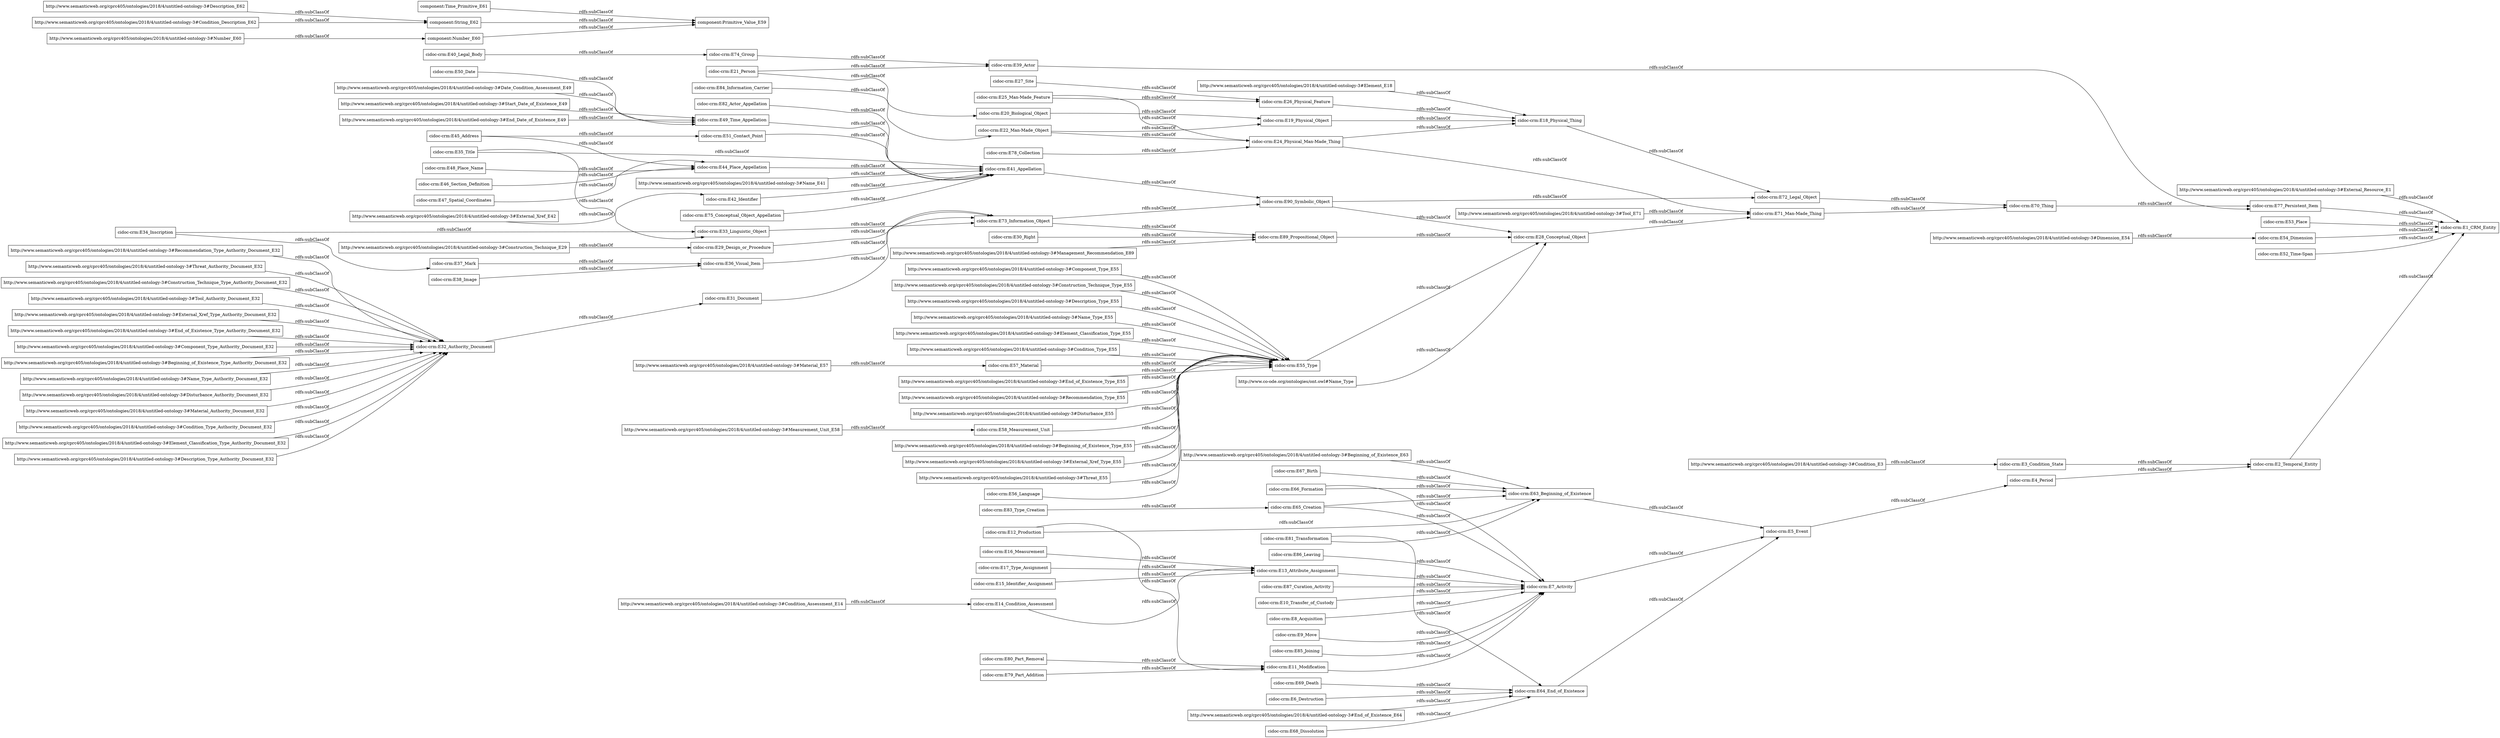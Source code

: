 digraph ar2dtool_diagram { 
rankdir=LR;
size="1000"
node [shape = rectangle, color="black"]; "cidoc-crm:E30_Right" "cidoc-crm:E75_Conceptual_Object_Appellation" "cidoc-crm:E69_Death" "cidoc-crm:E65_Creation" "cidoc-crm:E31_Document" "cidoc-crm:E29_Design_or_Procedure" "http://www.semanticweb.org/cprc405/ontologies/2018/4/untitled-ontology-3#Recommendation_Type_Authority_Document_E32" "cidoc-crm:E83_Type_Creation" "cidoc-crm:E56_Language" "cidoc-crm:E17_Type_Assignment" "http://www.semanticweb.org/cprc405/ontologies/2018/4/untitled-ontology-3#Component_Type_E55" "http://www.semanticweb.org/cprc405/ontologies/2018/4/untitled-ontology-3#Threat_Authority_Document_E32" "cidoc-crm:E67_Birth" "http://www.semanticweb.org/cprc405/ontologies/2018/4/untitled-ontology-3#Material_E57" "cidoc-crm:E10_Transfer_of_Custody" "cidoc-crm:E82_Actor_Appellation" "cidoc-crm:E32_Authority_Document" "http://www.semanticweb.org/cprc405/ontologies/2018/4/untitled-ontology-3#Date_Condition_Assessment_E49" "cidoc-crm:E47_Spatial_Coordinates" "cidoc-crm:E51_Contact_Point" "http://www.semanticweb.org/cprc405/ontologies/2018/4/untitled-ontology-3#Construction_Technique_Type_Authority_Document_E32" "http://www.semanticweb.org/cprc405/ontologies/2018/4/untitled-ontology-3#External_Resource_E1" "cidoc-crm:E71_Man-Made_Thing" "cidoc-crm:E48_Place_Name" "http://www.semanticweb.org/cprc405/ontologies/2018/4/untitled-ontology-3#Dimension_E54" "cidoc-crm:E4_Period" "cidoc-crm:E77_Persistent_Item" "http://www.semanticweb.org/cprc405/ontologies/2018/4/untitled-ontology-3#Management_Recommendation_E89" "cidoc-crm:E8_Acquisition" "component:Primitive_Value_E59" "cidoc-crm:E66_Formation" "cidoc-crm:E63_Beginning_of_Existence" "cidoc-crm:E49_Time_Appellation" "http://www.semanticweb.org/cprc405/ontologies/2018/4/untitled-ontology-3#Construction_Technique_Type_E55" "cidoc-crm:E25_Man-Made_Feature" "http://www.semanticweb.org/cprc405/ontologies/2018/4/untitled-ontology-3#Construction_Technique_E29" "cidoc-crm:E44_Place_Appellation" "http://www.semanticweb.org/cprc405/ontologies/2018/4/untitled-ontology-3#Description_Type_E55" "http://www.semanticweb.org/cprc405/ontologies/2018/4/untitled-ontology-3#Tool_Authority_Document_E32" "cidoc-crm:E74_Group" "cidoc-crm:E73_Information_Object" "cidoc-crm:E7_Activity" "cidoc-crm:E90_Symbolic_Object" "http://www.semanticweb.org/cprc405/ontologies/2018/4/untitled-ontology-3#Description_E62" "cidoc-crm:E36_Visual_Item" "http://www.co-ode.org/ontologies/ont.owl#Name_Type" "http://www.semanticweb.org/cprc405/ontologies/2018/4/untitled-ontology-3#External_Xref_Type_Authority_Document_E32" "cidoc-crm:E70_Thing" "cidoc-crm:E9_Move" "cidoc-crm:E27_Site" "http://www.semanticweb.org/cprc405/ontologies/2018/4/untitled-ontology-3#Start_Date_of_Existence_E49" "cidoc-crm:E46_Section_Definition" "http://www.semanticweb.org/cprc405/ontologies/2018/4/untitled-ontology-3#Name_Type_E55" "cidoc-crm:E28_Conceptual_Object" "cidoc-crm:E12_Production" "cidoc-crm:E53_Place" "cidoc-crm:E3_Condition_State" "http://www.semanticweb.org/cprc405/ontologies/2018/4/untitled-ontology-3#Condition_Description_E62" "cidoc-crm:E80_Part_Removal" "http://www.semanticweb.org/cprc405/ontologies/2018/4/untitled-ontology-3#Element_Classification_Type_E55" "http://www.semanticweb.org/cprc405/ontologies/2018/4/untitled-ontology-3#End_of_Existence_Type_Authority_Document_E32" "http://www.semanticweb.org/cprc405/ontologies/2018/4/untitled-ontology-3#Component_Type_Authority_Document_E32" "cidoc-crm:E21_Person" "http://www.semanticweb.org/cprc405/ontologies/2018/4/untitled-ontology-3#Condition_E3" "cidoc-crm:E78_Collection" "http://www.semanticweb.org/cprc405/ontologies/2018/4/untitled-ontology-3#Condition_Type_E55" "cidoc-crm:E85_Joining" "cidoc-crm:E54_Dimension" "cidoc-crm:E6_Destruction" "cidoc-crm:E11_Modification" "cidoc-crm:E37_Mark" "http://www.semanticweb.org/cprc405/ontologies/2018/4/untitled-ontology-3#End_Date_of_Existence_E49" "http://www.semanticweb.org/cprc405/ontologies/2018/4/untitled-ontology-3#Beginning_of_Existence_Type_Authority_Document_E32" "cidoc-crm:E86_Leaving" "http://www.semanticweb.org/cprc405/ontologies/2018/4/untitled-ontology-3#Element_E18" "cidoc-crm:E89_Propositional_Object" "cidoc-crm:E72_Legal_Object" "http://www.semanticweb.org/cprc405/ontologies/2018/4/untitled-ontology-3#Measurement_Unit_E58" "http://www.semanticweb.org/cprc405/ontologies/2018/4/untitled-ontology-3#Condition_Assessment_E14" "cidoc-crm:E79_Part_Addition" "cidoc-crm:E64_End_of_Existence" "cidoc-crm:E52_Time-Span" "http://www.semanticweb.org/cprc405/ontologies/2018/4/untitled-ontology-3#Tool_E71" "component:Time_Primitive_E61" "http://www.semanticweb.org/cprc405/ontologies/2018/4/untitled-ontology-3#Number_E60" "cidoc-crm:E50_Date" "component:String_E62" "http://www.semanticweb.org/cprc405/ontologies/2018/4/untitled-ontology-3#Name_Type_Authority_Document_E32" "http://www.semanticweb.org/cprc405/ontologies/2018/4/untitled-ontology-3#End_of_Existence_E64" "cidoc-crm:E57_Material" "cidoc-crm:E34_Inscription" "cidoc-crm:E35_Title" "http://www.semanticweb.org/cprc405/ontologies/2018/4/untitled-ontology-3#End_of_Existence_Type_E55" "http://www.semanticweb.org/cprc405/ontologies/2018/4/untitled-ontology-3#Recommendation_Type_E55" "http://www.semanticweb.org/cprc405/ontologies/2018/4/untitled-ontology-3#External_Xref_E42" "cidoc-crm:E13_Attribute_Assignment" "http://www.semanticweb.org/cprc405/ontologies/2018/4/untitled-ontology-3#Disturbance_Authority_Document_E32" "http://www.semanticweb.org/cprc405/ontologies/2018/4/untitled-ontology-3#Disturbance_E55" "cidoc-crm:E33_Linguistic_Object" "cidoc-crm:E15_Identifier_Assignment" "cidoc-crm:E58_Measurement_Unit" "cidoc-crm:E14_Condition_Assessment" "cidoc-crm:E16_Measurement" "cidoc-crm:E41_Appellation" "cidoc-crm:E18_Physical_Thing" "cidoc-crm:E55_Type" "cidoc-crm:E81_Transformation" "http://www.semanticweb.org/cprc405/ontologies/2018/4/untitled-ontology-3#Beginning_of_Existence_Type_E55" "cidoc-crm:E87_Curation_Activity" "http://www.semanticweb.org/cprc405/ontologies/2018/4/untitled-ontology-3#Beginning_of_Existence_E63" "cidoc-crm:E22_Man-Made_Object" "http://www.semanticweb.org/cprc405/ontologies/2018/4/untitled-ontology-3#Material_Authority_Document_E32" "cidoc-crm:E20_Biological_Object" "cidoc-crm:E38_Image" "component:Number_E60" "cidoc-crm:E2_Temporal_Entity" "http://www.semanticweb.org/cprc405/ontologies/2018/4/untitled-ontology-3#External_Xref_Type_E55" "cidoc-crm:E5_Event" "http://www.semanticweb.org/cprc405/ontologies/2018/4/untitled-ontology-3#Threat_E55" "cidoc-crm:E26_Physical_Feature" "cidoc-crm:E40_Legal_Body" "cidoc-crm:E1_CRM_Entity" "http://www.semanticweb.org/cprc405/ontologies/2018/4/untitled-ontology-3#Condition_Type_Authority_Document_E32" "cidoc-crm:E24_Physical_Man-Made_Thing" "cidoc-crm:E45_Address" "cidoc-crm:E39_Actor" "http://www.semanticweb.org/cprc405/ontologies/2018/4/untitled-ontology-3#Name_E41" "cidoc-crm:E84_Information_Carrier" "cidoc-crm:E68_Dissolution" "http://www.semanticweb.org/cprc405/ontologies/2018/4/untitled-ontology-3#Element_Classification_Type_Authority_Document_E32" "cidoc-crm:E42_Identifier" "http://www.semanticweb.org/cprc405/ontologies/2018/4/untitled-ontology-3#Description_Type_Authority_Document_E32" "cidoc-crm:E19_Physical_Object" ; /*classes style*/
	"cidoc-crm:E78_Collection" -> "cidoc-crm:E24_Physical_Man-Made_Thing" [ label = "rdfs:subClassOf" ];
	"component:Time_Primitive_E61" -> "component:Primitive_Value_E59" [ label = "rdfs:subClassOf" ];
	"cidoc-crm:E75_Conceptual_Object_Appellation" -> "cidoc-crm:E41_Appellation" [ label = "rdfs:subClassOf" ];
	"cidoc-crm:E18_Physical_Thing" -> "cidoc-crm:E72_Legal_Object" [ label = "rdfs:subClassOf" ];
	"cidoc-crm:E49_Time_Appellation" -> "cidoc-crm:E41_Appellation" [ label = "rdfs:subClassOf" ];
	"http://www.semanticweb.org/cprc405/ontologies/2018/4/untitled-ontology-3#Description_E62" -> "component:String_E62" [ label = "rdfs:subClassOf" ];
	"http://www.semanticweb.org/cprc405/ontologies/2018/4/untitled-ontology-3#Element_E18" -> "cidoc-crm:E18_Physical_Thing" [ label = "rdfs:subClassOf" ];
	"cidoc-crm:E6_Destruction" -> "cidoc-crm:E64_End_of_Existence" [ label = "rdfs:subClassOf" ];
	"cidoc-crm:E73_Information_Object" -> "cidoc-crm:E89_Propositional_Object" [ label = "rdfs:subClassOf" ];
	"cidoc-crm:E73_Information_Object" -> "cidoc-crm:E90_Symbolic_Object" [ label = "rdfs:subClassOf" ];
	"cidoc-crm:E11_Modification" -> "cidoc-crm:E7_Activity" [ label = "rdfs:subClassOf" ];
	"http://www.semanticweb.org/cprc405/ontologies/2018/4/untitled-ontology-3#Beginning_of_Existence_Type_Authority_Document_E32" -> "cidoc-crm:E32_Authority_Document" [ label = "rdfs:subClassOf" ];
	"http://www.semanticweb.org/cprc405/ontologies/2018/4/untitled-ontology-3#Description_Type_Authority_Document_E32" -> "cidoc-crm:E32_Authority_Document" [ label = "rdfs:subClassOf" ];
	"cidoc-crm:E53_Place" -> "cidoc-crm:E1_CRM_Entity" [ label = "rdfs:subClassOf" ];
	"cidoc-crm:E28_Conceptual_Object" -> "cidoc-crm:E71_Man-Made_Thing" [ label = "rdfs:subClassOf" ];
	"cidoc-crm:E31_Document" -> "cidoc-crm:E73_Information_Object" [ label = "rdfs:subClassOf" ];
	"http://www.co-ode.org/ontologies/ont.owl#Name_Type" -> "cidoc-crm:E28_Conceptual_Object" [ label = "rdfs:subClassOf" ];
	"cidoc-crm:E39_Actor" -> "cidoc-crm:E77_Persistent_Item" [ label = "rdfs:subClassOf" ];
	"http://www.semanticweb.org/cprc405/ontologies/2018/4/untitled-ontology-3#Name_E41" -> "cidoc-crm:E41_Appellation" [ label = "rdfs:subClassOf" ];
	"http://www.semanticweb.org/cprc405/ontologies/2018/4/untitled-ontology-3#Construction_Technique_Type_Authority_Document_E32" -> "cidoc-crm:E32_Authority_Document" [ label = "rdfs:subClassOf" ];
	"http://www.semanticweb.org/cprc405/ontologies/2018/4/untitled-ontology-3#Measurement_Unit_E58" -> "cidoc-crm:E58_Measurement_Unit" [ label = "rdfs:subClassOf" ];
	"cidoc-crm:E72_Legal_Object" -> "cidoc-crm:E70_Thing" [ label = "rdfs:subClassOf" ];
	"cidoc-crm:E84_Information_Carrier" -> "cidoc-crm:E22_Man-Made_Object" [ label = "rdfs:subClassOf" ];
	"http://www.semanticweb.org/cprc405/ontologies/2018/4/untitled-ontology-3#End_of_Existence_Type_Authority_Document_E32" -> "cidoc-crm:E32_Authority_Document" [ label = "rdfs:subClassOf" ];
	"cidoc-crm:E22_Man-Made_Object" -> "cidoc-crm:E24_Physical_Man-Made_Thing" [ label = "rdfs:subClassOf" ];
	"cidoc-crm:E22_Man-Made_Object" -> "cidoc-crm:E19_Physical_Object" [ label = "rdfs:subClassOf" ];
	"http://www.semanticweb.org/cprc405/ontologies/2018/4/untitled-ontology-3#Management_Recommendation_E89" -> "cidoc-crm:E89_Propositional_Object" [ label = "rdfs:subClassOf" ];
	"http://www.semanticweb.org/cprc405/ontologies/2018/4/untitled-ontology-3#Component_Type_E55" -> "cidoc-crm:E55_Type" [ label = "rdfs:subClassOf" ];
	"http://www.semanticweb.org/cprc405/ontologies/2018/4/untitled-ontology-3#End_of_Existence_Type_E55" -> "cidoc-crm:E55_Type" [ label = "rdfs:subClassOf" ];
	"cidoc-crm:E36_Visual_Item" -> "cidoc-crm:E73_Information_Object" [ label = "rdfs:subClassOf" ];
	"cidoc-crm:E5_Event" -> "cidoc-crm:E4_Period" [ label = "rdfs:subClassOf" ];
	"cidoc-crm:E90_Symbolic_Object" -> "cidoc-crm:E72_Legal_Object" [ label = "rdfs:subClassOf" ];
	"cidoc-crm:E90_Symbolic_Object" -> "cidoc-crm:E28_Conceptual_Object" [ label = "rdfs:subClassOf" ];
	"cidoc-crm:E48_Place_Name" -> "cidoc-crm:E44_Place_Appellation" [ label = "rdfs:subClassOf" ];
	"cidoc-crm:E8_Acquisition" -> "cidoc-crm:E7_Activity" [ label = "rdfs:subClassOf" ];
	"http://www.semanticweb.org/cprc405/ontologies/2018/4/untitled-ontology-3#Disturbance_Authority_Document_E32" -> "cidoc-crm:E32_Authority_Document" [ label = "rdfs:subClassOf" ];
	"cidoc-crm:E81_Transformation" -> "cidoc-crm:E63_Beginning_of_Existence" [ label = "rdfs:subClassOf" ];
	"cidoc-crm:E81_Transformation" -> "cidoc-crm:E64_End_of_Existence" [ label = "rdfs:subClassOf" ];
	"http://www.semanticweb.org/cprc405/ontologies/2018/4/untitled-ontology-3#Threat_E55" -> "cidoc-crm:E55_Type" [ label = "rdfs:subClassOf" ];
	"http://www.semanticweb.org/cprc405/ontologies/2018/4/untitled-ontology-3#Dimension_E54" -> "cidoc-crm:E54_Dimension" [ label = "rdfs:subClassOf" ];
	"cidoc-crm:E67_Birth" -> "cidoc-crm:E63_Beginning_of_Existence" [ label = "rdfs:subClassOf" ];
	"http://www.semanticweb.org/cprc405/ontologies/2018/4/untitled-ontology-3#End_of_Existence_E64" -> "cidoc-crm:E64_End_of_Existence" [ label = "rdfs:subClassOf" ];
	"cidoc-crm:E13_Attribute_Assignment" -> "cidoc-crm:E7_Activity" [ label = "rdfs:subClassOf" ];
	"cidoc-crm:E57_Material" -> "cidoc-crm:E55_Type" [ label = "rdfs:subClassOf" ];
	"cidoc-crm:E70_Thing" -> "cidoc-crm:E77_Persistent_Item" [ label = "rdfs:subClassOf" ];
	"http://www.semanticweb.org/cprc405/ontologies/2018/4/untitled-ontology-3#External_Xref_E42" -> "cidoc-crm:E42_Identifier" [ label = "rdfs:subClassOf" ];
	"cidoc-crm:E44_Place_Appellation" -> "cidoc-crm:E41_Appellation" [ label = "rdfs:subClassOf" ];
	"http://www.semanticweb.org/cprc405/ontologies/2018/4/untitled-ontology-3#Name_Type_Authority_Document_E32" -> "cidoc-crm:E32_Authority_Document" [ label = "rdfs:subClassOf" ];
	"cidoc-crm:E64_End_of_Existence" -> "cidoc-crm:E5_Event" [ label = "rdfs:subClassOf" ];
	"cidoc-crm:E71_Man-Made_Thing" -> "cidoc-crm:E70_Thing" [ label = "rdfs:subClassOf" ];
	"http://www.semanticweb.org/cprc405/ontologies/2018/4/untitled-ontology-3#Recommendation_Type_Authority_Document_E32" -> "cidoc-crm:E32_Authority_Document" [ label = "rdfs:subClassOf" ];
	"cidoc-crm:E54_Dimension" -> "cidoc-crm:E1_CRM_Entity" [ label = "rdfs:subClassOf" ];
	"http://www.semanticweb.org/cprc405/ontologies/2018/4/untitled-ontology-3#Tool_Authority_Document_E32" -> "cidoc-crm:E32_Authority_Document" [ label = "rdfs:subClassOf" ];
	"cidoc-crm:E38_Image" -> "cidoc-crm:E36_Visual_Item" [ label = "rdfs:subClassOf" ];
	"cidoc-crm:E47_Spatial_Coordinates" -> "cidoc-crm:E44_Place_Appellation" [ label = "rdfs:subClassOf" ];
	"cidoc-crm:E37_Mark" -> "cidoc-crm:E36_Visual_Item" [ label = "rdfs:subClassOf" ];
	"cidoc-crm:E52_Time-Span" -> "cidoc-crm:E1_CRM_Entity" [ label = "rdfs:subClassOf" ];
	"http://www.semanticweb.org/cprc405/ontologies/2018/4/untitled-ontology-3#Condition_Type_Authority_Document_E32" -> "cidoc-crm:E32_Authority_Document" [ label = "rdfs:subClassOf" ];
	"cidoc-crm:E25_Man-Made_Feature" -> "cidoc-crm:E26_Physical_Feature" [ label = "rdfs:subClassOf" ];
	"cidoc-crm:E25_Man-Made_Feature" -> "cidoc-crm:E24_Physical_Man-Made_Thing" [ label = "rdfs:subClassOf" ];
	"cidoc-crm:E10_Transfer_of_Custody" -> "cidoc-crm:E7_Activity" [ label = "rdfs:subClassOf" ];
	"http://www.semanticweb.org/cprc405/ontologies/2018/4/untitled-ontology-3#Condition_Type_E55" -> "cidoc-crm:E55_Type" [ label = "rdfs:subClassOf" ];
	"cidoc-crm:E7_Activity" -> "cidoc-crm:E5_Event" [ label = "rdfs:subClassOf" ];
	"cidoc-crm:E80_Part_Removal" -> "cidoc-crm:E11_Modification" [ label = "rdfs:subClassOf" ];
	"cidoc-crm:E79_Part_Addition" -> "cidoc-crm:E11_Modification" [ label = "rdfs:subClassOf" ];
	"http://www.semanticweb.org/cprc405/ontologies/2018/4/untitled-ontology-3#Construction_Technique_E29" -> "cidoc-crm:E29_Design_or_Procedure" [ label = "rdfs:subClassOf" ];
	"cidoc-crm:E45_Address" -> "cidoc-crm:E51_Contact_Point" [ label = "rdfs:subClassOf" ];
	"cidoc-crm:E45_Address" -> "cidoc-crm:E44_Place_Appellation" [ label = "rdfs:subClassOf" ];
	"cidoc-crm:E29_Design_or_Procedure" -> "cidoc-crm:E73_Information_Object" [ label = "rdfs:subClassOf" ];
	"cidoc-crm:E27_Site" -> "cidoc-crm:E26_Physical_Feature" [ label = "rdfs:subClassOf" ];
	"cidoc-crm:E3_Condition_State" -> "cidoc-crm:E2_Temporal_Entity" [ label = "rdfs:subClassOf" ];
	"cidoc-crm:E55_Type" -> "cidoc-crm:E28_Conceptual_Object" [ label = "rdfs:subClassOf" ];
	"http://www.semanticweb.org/cprc405/ontologies/2018/4/untitled-ontology-3#Threat_Authority_Document_E32" -> "cidoc-crm:E32_Authority_Document" [ label = "rdfs:subClassOf" ];
	"cidoc-crm:E63_Beginning_of_Existence" -> "cidoc-crm:E5_Event" [ label = "rdfs:subClassOf" ];
	"http://www.semanticweb.org/cprc405/ontologies/2018/4/untitled-ontology-3#End_Date_of_Existence_E49" -> "cidoc-crm:E49_Time_Appellation" [ label = "rdfs:subClassOf" ];
	"http://www.semanticweb.org/cprc405/ontologies/2018/4/untitled-ontology-3#Material_E57" -> "cidoc-crm:E57_Material" [ label = "rdfs:subClassOf" ];
	"cidoc-crm:E77_Persistent_Item" -> "cidoc-crm:E1_CRM_Entity" [ label = "rdfs:subClassOf" ];
	"cidoc-crm:E56_Language" -> "cidoc-crm:E55_Type" [ label = "rdfs:subClassOf" ];
	"http://www.semanticweb.org/cprc405/ontologies/2018/4/untitled-ontology-3#Condition_Description_E62" -> "component:String_E62" [ label = "rdfs:subClassOf" ];
	"http://www.semanticweb.org/cprc405/ontologies/2018/4/untitled-ontology-3#External_Resource_E1" -> "cidoc-crm:E1_CRM_Entity" [ label = "rdfs:subClassOf" ];
	"cidoc-crm:E58_Measurement_Unit" -> "cidoc-crm:E55_Type" [ label = "rdfs:subClassOf" ];
	"cidoc-crm:E9_Move" -> "cidoc-crm:E7_Activity" [ label = "rdfs:subClassOf" ];
	"cidoc-crm:E41_Appellation" -> "cidoc-crm:E90_Symbolic_Object" [ label = "rdfs:subClassOf" ];
	"http://www.semanticweb.org/cprc405/ontologies/2018/4/untitled-ontology-3#Date_Condition_Assessment_E49" -> "cidoc-crm:E49_Time_Appellation" [ label = "rdfs:subClassOf" ];
	"http://www.semanticweb.org/cprc405/ontologies/2018/4/untitled-ontology-3#Description_Type_E55" -> "cidoc-crm:E55_Type" [ label = "rdfs:subClassOf" ];
	"http://www.semanticweb.org/cprc405/ontologies/2018/4/untitled-ontology-3#Element_Classification_Type_E55" -> "cidoc-crm:E55_Type" [ label = "rdfs:subClassOf" ];
	"cidoc-crm:E46_Section_Definition" -> "cidoc-crm:E44_Place_Appellation" [ label = "rdfs:subClassOf" ];
	"cidoc-crm:E15_Identifier_Assignment" -> "cidoc-crm:E13_Attribute_Assignment" [ label = "rdfs:subClassOf" ];
	"http://www.semanticweb.org/cprc405/ontologies/2018/4/untitled-ontology-3#Element_Classification_Type_Authority_Document_E32" -> "cidoc-crm:E32_Authority_Document" [ label = "rdfs:subClassOf" ];
	"http://www.semanticweb.org/cprc405/ontologies/2018/4/untitled-ontology-3#External_Xref_Type_Authority_Document_E32" -> "cidoc-crm:E32_Authority_Document" [ label = "rdfs:subClassOf" ];
	"cidoc-crm:E82_Actor_Appellation" -> "cidoc-crm:E41_Appellation" [ label = "rdfs:subClassOf" ];
	"cidoc-crm:E34_Inscription" -> "cidoc-crm:E33_Linguistic_Object" [ label = "rdfs:subClassOf" ];
	"cidoc-crm:E34_Inscription" -> "cidoc-crm:E37_Mark" [ label = "rdfs:subClassOf" ];
	"http://www.semanticweb.org/cprc405/ontologies/2018/4/untitled-ontology-3#Construction_Technique_Type_E55" -> "cidoc-crm:E55_Type" [ label = "rdfs:subClassOf" ];
	"cidoc-crm:E24_Physical_Man-Made_Thing" -> "cidoc-crm:E18_Physical_Thing" [ label = "rdfs:subClassOf" ];
	"cidoc-crm:E24_Physical_Man-Made_Thing" -> "cidoc-crm:E71_Man-Made_Thing" [ label = "rdfs:subClassOf" ];
	"cidoc-crm:E26_Physical_Feature" -> "cidoc-crm:E18_Physical_Thing" [ label = "rdfs:subClassOf" ];
	"cidoc-crm:E20_Biological_Object" -> "cidoc-crm:E19_Physical_Object" [ label = "rdfs:subClassOf" ];
	"cidoc-crm:E74_Group" -> "cidoc-crm:E39_Actor" [ label = "rdfs:subClassOf" ];
	"cidoc-crm:E21_Person" -> "cidoc-crm:E39_Actor" [ label = "rdfs:subClassOf" ];
	"cidoc-crm:E21_Person" -> "cidoc-crm:E20_Biological_Object" [ label = "rdfs:subClassOf" ];
	"cidoc-crm:E40_Legal_Body" -> "cidoc-crm:E74_Group" [ label = "rdfs:subClassOf" ];
	"http://www.semanticweb.org/cprc405/ontologies/2018/4/untitled-ontology-3#Tool_E71" -> "cidoc-crm:E71_Man-Made_Thing" [ label = "rdfs:subClassOf" ];
	"component:String_E62" -> "component:Primitive_Value_E59" [ label = "rdfs:subClassOf" ];
	"http://www.semanticweb.org/cprc405/ontologies/2018/4/untitled-ontology-3#Recommendation_Type_E55" -> "cidoc-crm:E55_Type" [ label = "rdfs:subClassOf" ];
	"cidoc-crm:E14_Condition_Assessment" -> "cidoc-crm:E13_Attribute_Assignment" [ label = "rdfs:subClassOf" ];
	"cidoc-crm:E4_Period" -> "cidoc-crm:E2_Temporal_Entity" [ label = "rdfs:subClassOf" ];
	"cidoc-crm:E30_Right" -> "cidoc-crm:E89_Propositional_Object" [ label = "rdfs:subClassOf" ];
	"cidoc-crm:E19_Physical_Object" -> "cidoc-crm:E18_Physical_Thing" [ label = "rdfs:subClassOf" ];
	"cidoc-crm:E17_Type_Assignment" -> "cidoc-crm:E13_Attribute_Assignment" [ label = "rdfs:subClassOf" ];
	"cidoc-crm:E42_Identifier" -> "cidoc-crm:E41_Appellation" [ label = "rdfs:subClassOf" ];
	"cidoc-crm:E2_Temporal_Entity" -> "cidoc-crm:E1_CRM_Entity" [ label = "rdfs:subClassOf" ];
	"http://www.semanticweb.org/cprc405/ontologies/2018/4/untitled-ontology-3#Number_E60" -> "component:Number_E60" [ label = "rdfs:subClassOf" ];
	"cidoc-crm:E50_Date" -> "cidoc-crm:E49_Time_Appellation" [ label = "rdfs:subClassOf" ];
	"http://www.semanticweb.org/cprc405/ontologies/2018/4/untitled-ontology-3#Beginning_of_Existence_Type_E55" -> "cidoc-crm:E55_Type" [ label = "rdfs:subClassOf" ];
	"http://www.semanticweb.org/cprc405/ontologies/2018/4/untitled-ontology-3#Disturbance_E55" -> "cidoc-crm:E55_Type" [ label = "rdfs:subClassOf" ];
	"cidoc-crm:E51_Contact_Point" -> "cidoc-crm:E41_Appellation" [ label = "rdfs:subClassOf" ];
	"component:Number_E60" -> "component:Primitive_Value_E59" [ label = "rdfs:subClassOf" ];
	"cidoc-crm:E86_Leaving" -> "cidoc-crm:E7_Activity" [ label = "rdfs:subClassOf" ];
	"http://www.semanticweb.org/cprc405/ontologies/2018/4/untitled-ontology-3#Material_Authority_Document_E32" -> "cidoc-crm:E32_Authority_Document" [ label = "rdfs:subClassOf" ];
	"http://www.semanticweb.org/cprc405/ontologies/2018/4/untitled-ontology-3#Name_Type_E55" -> "cidoc-crm:E55_Type" [ label = "rdfs:subClassOf" ];
	"cidoc-crm:E33_Linguistic_Object" -> "cidoc-crm:E73_Information_Object" [ label = "rdfs:subClassOf" ];
	"cidoc-crm:E89_Propositional_Object" -> "cidoc-crm:E28_Conceptual_Object" [ label = "rdfs:subClassOf" ];
	"http://www.semanticweb.org/cprc405/ontologies/2018/4/untitled-ontology-3#External_Xref_Type_E55" -> "cidoc-crm:E55_Type" [ label = "rdfs:subClassOf" ];
	"cidoc-crm:E66_Formation" -> "cidoc-crm:E63_Beginning_of_Existence" [ label = "rdfs:subClassOf" ];
	"cidoc-crm:E66_Formation" -> "cidoc-crm:E7_Activity" [ label = "rdfs:subClassOf" ];
	"http://www.semanticweb.org/cprc405/ontologies/2018/4/untitled-ontology-3#Condition_Assessment_E14" -> "cidoc-crm:E14_Condition_Assessment" [ label = "rdfs:subClassOf" ];
	"cidoc-crm:E65_Creation" -> "cidoc-crm:E63_Beginning_of_Existence" [ label = "rdfs:subClassOf" ];
	"cidoc-crm:E65_Creation" -> "cidoc-crm:E7_Activity" [ label = "rdfs:subClassOf" ];
	"cidoc-crm:E68_Dissolution" -> "cidoc-crm:E64_End_of_Existence" [ label = "rdfs:subClassOf" ];
	"http://www.semanticweb.org/cprc405/ontologies/2018/4/untitled-ontology-3#Component_Type_Authority_Document_E32" -> "cidoc-crm:E32_Authority_Document" [ label = "rdfs:subClassOf" ];
	"cidoc-crm:E16_Measurement" -> "cidoc-crm:E13_Attribute_Assignment" [ label = "rdfs:subClassOf" ];
	"http://www.semanticweb.org/cprc405/ontologies/2018/4/untitled-ontology-3#Beginning_of_Existence_E63" -> "cidoc-crm:E63_Beginning_of_Existence" [ label = "rdfs:subClassOf" ];
	"cidoc-crm:E85_Joining" -> "cidoc-crm:E7_Activity" [ label = "rdfs:subClassOf" ];
	"http://www.semanticweb.org/cprc405/ontologies/2018/4/untitled-ontology-3#Condition_E3" -> "cidoc-crm:E3_Condition_State" [ label = "rdfs:subClassOf" ];
	"cidoc-crm:E12_Production" -> "cidoc-crm:E63_Beginning_of_Existence" [ label = "rdfs:subClassOf" ];
	"cidoc-crm:E12_Production" -> "cidoc-crm:E11_Modification" [ label = "rdfs:subClassOf" ];
	"cidoc-crm:E69_Death" -> "cidoc-crm:E64_End_of_Existence" [ label = "rdfs:subClassOf" ];
	"http://www.semanticweb.org/cprc405/ontologies/2018/4/untitled-ontology-3#Start_Date_of_Existence_E49" -> "cidoc-crm:E49_Time_Appellation" [ label = "rdfs:subClassOf" ];
	"cidoc-crm:E32_Authority_Document" -> "cidoc-crm:E31_Document" [ label = "rdfs:subClassOf" ];
	"cidoc-crm:E87_Curation_Activity" -> "cidoc-crm:E7_Activity" [ label = "rdfs:subClassOf" ];
	"cidoc-crm:E35_Title" -> "cidoc-crm:E33_Linguistic_Object" [ label = "rdfs:subClassOf" ];
	"cidoc-crm:E35_Title" -> "cidoc-crm:E41_Appellation" [ label = "rdfs:subClassOf" ];
	"cidoc-crm:E83_Type_Creation" -> "cidoc-crm:E65_Creation" [ label = "rdfs:subClassOf" ];

}
